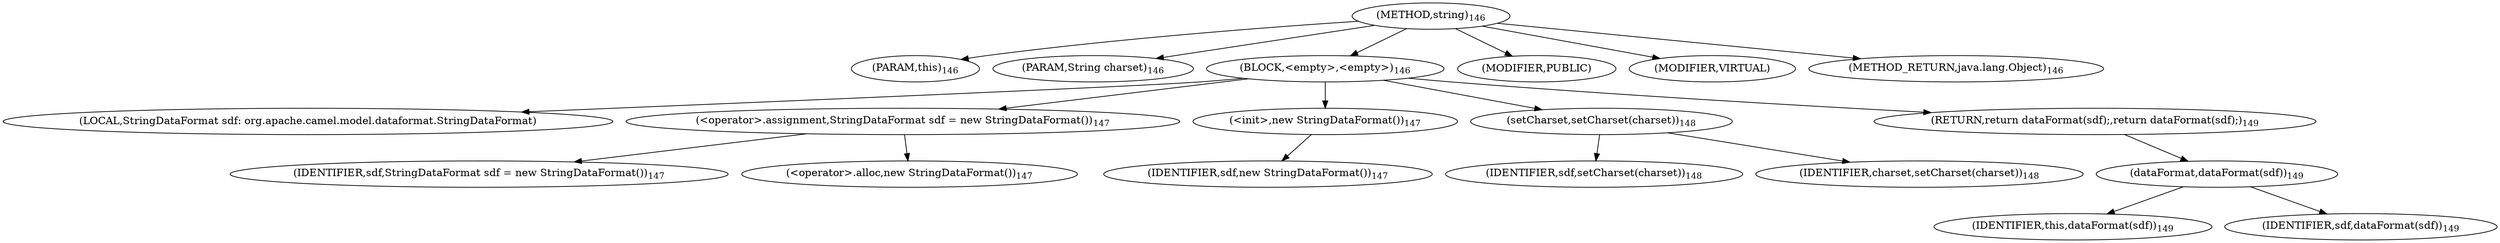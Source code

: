 digraph "string" {  
"266" [label = <(METHOD,string)<SUB>146</SUB>> ]
"43" [label = <(PARAM,this)<SUB>146</SUB>> ]
"267" [label = <(PARAM,String charset)<SUB>146</SUB>> ]
"268" [label = <(BLOCK,&lt;empty&gt;,&lt;empty&gt;)<SUB>146</SUB>> ]
"41" [label = <(LOCAL,StringDataFormat sdf: org.apache.camel.model.dataformat.StringDataFormat)> ]
"269" [label = <(&lt;operator&gt;.assignment,StringDataFormat sdf = new StringDataFormat())<SUB>147</SUB>> ]
"270" [label = <(IDENTIFIER,sdf,StringDataFormat sdf = new StringDataFormat())<SUB>147</SUB>> ]
"271" [label = <(&lt;operator&gt;.alloc,new StringDataFormat())<SUB>147</SUB>> ]
"272" [label = <(&lt;init&gt;,new StringDataFormat())<SUB>147</SUB>> ]
"40" [label = <(IDENTIFIER,sdf,new StringDataFormat())<SUB>147</SUB>> ]
"273" [label = <(setCharset,setCharset(charset))<SUB>148</SUB>> ]
"274" [label = <(IDENTIFIER,sdf,setCharset(charset))<SUB>148</SUB>> ]
"275" [label = <(IDENTIFIER,charset,setCharset(charset))<SUB>148</SUB>> ]
"276" [label = <(RETURN,return dataFormat(sdf);,return dataFormat(sdf);)<SUB>149</SUB>> ]
"277" [label = <(dataFormat,dataFormat(sdf))<SUB>149</SUB>> ]
"42" [label = <(IDENTIFIER,this,dataFormat(sdf))<SUB>149</SUB>> ]
"278" [label = <(IDENTIFIER,sdf,dataFormat(sdf))<SUB>149</SUB>> ]
"279" [label = <(MODIFIER,PUBLIC)> ]
"280" [label = <(MODIFIER,VIRTUAL)> ]
"281" [label = <(METHOD_RETURN,java.lang.Object)<SUB>146</SUB>> ]
  "266" -> "43" 
  "266" -> "267" 
  "266" -> "268" 
  "266" -> "279" 
  "266" -> "280" 
  "266" -> "281" 
  "268" -> "41" 
  "268" -> "269" 
  "268" -> "272" 
  "268" -> "273" 
  "268" -> "276" 
  "269" -> "270" 
  "269" -> "271" 
  "272" -> "40" 
  "273" -> "274" 
  "273" -> "275" 
  "276" -> "277" 
  "277" -> "42" 
  "277" -> "278" 
}

